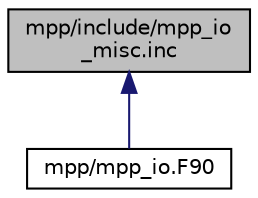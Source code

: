 digraph "mpp/include/mpp_io_misc.inc"
{
 // INTERACTIVE_SVG=YES
 // LATEX_PDF_SIZE
  edge [fontname="Helvetica",fontsize="10",labelfontname="Helvetica",labelfontsize="10"];
  node [fontname="Helvetica",fontsize="10",shape=record];
  Node1 [label="mpp/include/mpp_io\l_misc.inc",height=0.2,width=0.4,color="black", fillcolor="grey75", style="filled", fontcolor="black",tooltip="Misc. routines including initialization and finalization of mpp_io_mod."];
  Node1 -> Node2 [dir="back",color="midnightblue",fontsize="10",style="solid",fontname="Helvetica"];
  Node2 [label="mpp/mpp_io.F90",height=0.2,width=0.4,color="black", fillcolor="white", style="filled",URL="$mpp__io_8F90.html",tooltip="File for mpp_io_mod."];
}
